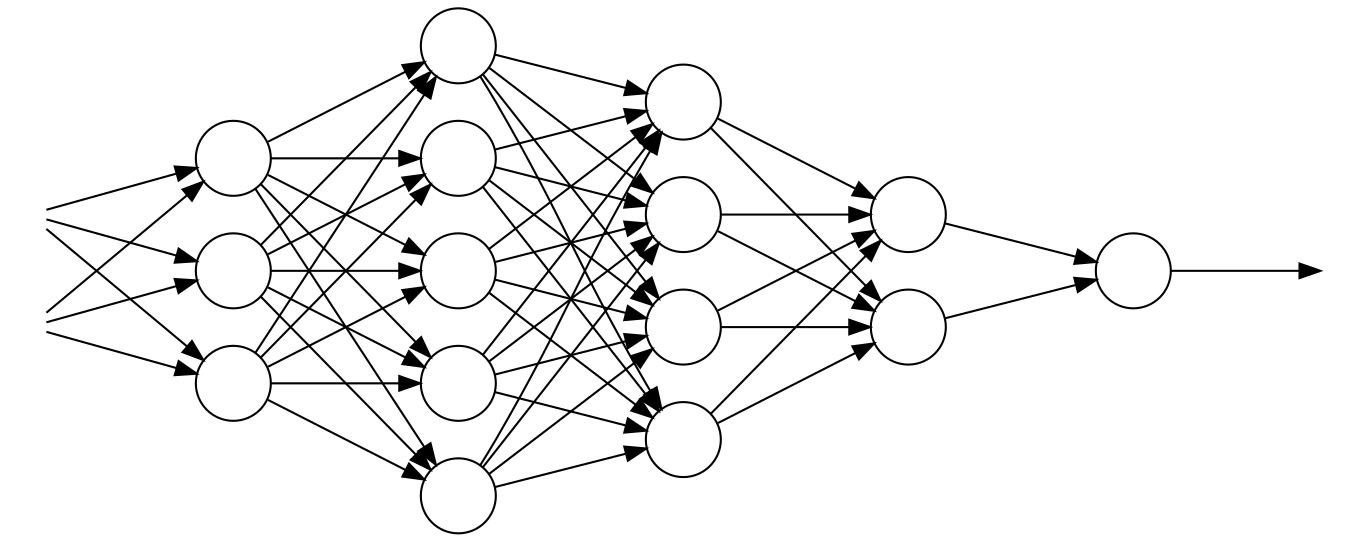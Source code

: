 digraph nn {
	rankdir=LR
	node [shape=circle]
	ranksep=1;
	// node [shape=plain]
	// node [shape=plaintext]
	// node [shape=circle]

	{
		node [shape=plain]
		layer_0_node_0 [
							image="/Users/macpro/ml/C1/W2/x1.png",
							imagescale=True,
							label="", 
							shape=plaintext,
							width=0.25,
							fixedsize=True,
						];
		layer_0_node_1 [
							image="/Users/macpro/ml/C1/W2/x2.png",
							imagescale=True,
							label="", 
							shape=plaintext,
							width=0.25,
							fixedsize=True,
						];
		// layer_0_node_2 [label="x_3"];
		// layer_1_node_3;
	}
	{
		layer_1_node_0 [label=""];
		layer_1_node_1 [label=""];
		layer_1_node_2 [label=""];
		// layer_1_node_3 [label=""];
	}
	{
		layer_2_node_0 [label=""];
		layer_2_node_1 [label=""];
		layer_2_node_2 [label=""];
		layer_2_node_3 [label=""];
		layer_2_node_4 [label=""];
	}
	{
		layer_3_node_0 [label=""];
		layer_3_node_1 [label=""];
		layer_3_node_2 [label=""];
		layer_3_node_3 [label=""];
		// layer_3_node_4 [label=""];
	}
	{
		layer_4_node_0 [label=""];
		layer_4_node_1 [label=""];
		// layer_3_node_2 [label=""];
		// layer_3_node_3 [label=""];
		// layer_3_node_4 [label=""];
	}
	{
		layer_5_node_0 [label=""];
	}
	{
		node [shape=plain]
		layer_6_node_0 [image="/Users/macpro/ml/C1/W2/yhat600.png",imagescale=True,width=0.15,label="", shape=plaintext,fixedsize=True];
	}
	{
		layer_0_node_0 -> layer_1_node_0
		layer_0_node_0 -> layer_1_node_1
		layer_0_node_0 -> layer_1_node_2

		layer_0_node_1 -> layer_1_node_0
		layer_0_node_1 -> layer_1_node_1
		layer_0_node_1 -> layer_1_node_2
	}
	{
		layer_1_node_0 -> layer_2_node_0
		layer_1_node_0 -> layer_2_node_1
		layer_1_node_0 -> layer_2_node_2
		layer_1_node_0 -> layer_2_node_3
		layer_1_node_0 -> layer_2_node_4

		layer_1_node_1 -> layer_2_node_0
		layer_1_node_1 -> layer_2_node_1
		layer_1_node_1 -> layer_2_node_2
		layer_1_node_1 -> layer_2_node_3
		layer_1_node_1 -> layer_2_node_4

		layer_1_node_2 -> layer_2_node_0
		layer_1_node_2 -> layer_2_node_1
		layer_1_node_2 -> layer_2_node_2
		layer_1_node_2 -> layer_2_node_3
		layer_1_node_2 -> layer_2_node_4
	}
	{
		layer_2_node_0 -> layer_3_node_0
		layer_2_node_0 -> layer_3_node_1
		layer_2_node_0 -> layer_3_node_2
		layer_2_node_0 -> layer_3_node_3

		layer_2_node_1 -> layer_3_node_0
		layer_2_node_1 -> layer_3_node_1
		layer_2_node_1 -> layer_3_node_2
		layer_2_node_1 -> layer_3_node_3

		layer_2_node_2 -> layer_3_node_0
		layer_2_node_2 -> layer_3_node_1
		layer_2_node_2 -> layer_3_node_2
		layer_2_node_2 -> layer_3_node_3

		layer_2_node_3 -> layer_3_node_0
		layer_2_node_3 -> layer_3_node_1
		layer_2_node_3 -> layer_3_node_2
		layer_2_node_3 -> layer_3_node_3

		layer_2_node_4 -> layer_3_node_0
		layer_2_node_4 -> layer_3_node_1
		layer_2_node_4 -> layer_3_node_2
		layer_2_node_4 -> layer_3_node_3
	}
	{
		layer_3_node_0 -> layer_4_node_0
		layer_3_node_0 -> layer_4_node_1

		layer_3_node_1 -> layer_4_node_0
		layer_3_node_1 -> layer_4_node_1

		layer_3_node_2 -> layer_4_node_0
		layer_3_node_2 -> layer_4_node_1

		layer_3_node_3 -> layer_4_node_0
		layer_3_node_3 -> layer_4_node_1
	}
	{
		layer_4_node_0 -> layer_5_node_0
		layer_4_node_1 -> layer_5_node_0
	}
	{
		layer_5_node_0 -> layer_6_node_0
	}
}